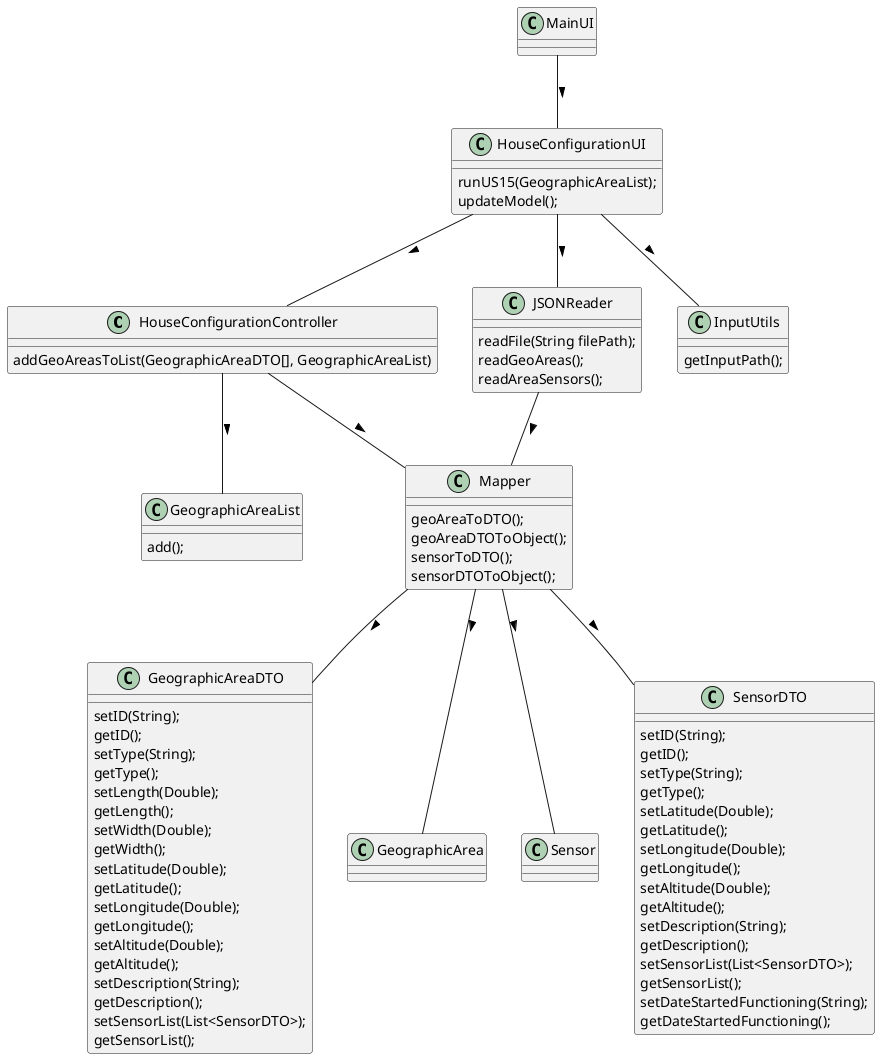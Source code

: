 @startuml

class HouseConfigurationController
class HouseConfigurationUI
class JSONReader
class Mapper
class GeographicAreaDTO
class GeographicAreaList
class GeographicArea
class Sensor
class InputUtils

MainUI -- HouseConfigurationUI : >
HouseConfigurationUI -- JSONReader : >
HouseConfigurationUI -- InputUtils : >
JSONReader -- Mapper : >
Mapper -- GeographicAreaDTO : >
HouseConfigurationUI -- HouseConfigurationController : >
HouseConfigurationController -- Mapper : >
Mapper -- GeographicArea : >
Mapper -- Sensor : >
HouseConfigurationController -- GeographicAreaList : >
Mapper -- SensorDTO : >

class HouseConfigurationUI {
runUS15(GeographicAreaList);
updateModel();
}

class JSONReader {
readFile(String filePath);
readGeoAreas();
readAreaSensors();
}

class HouseConfigurationController {
addGeoAreasToList(GeographicAreaDTO[], GeographicAreaList)
}

class Mapper {
geoAreaToDTO();
geoAreaDTOToObject();
sensorToDTO();
sensorDTOToObject();
}

class GeographicAreaList{
add();
}

class InputUtils{
getInputPath();
}


class GeographicAreaDTO{
setID(String);
getID();
setType(String);
getType();
setLength(Double);
getLength();
setWidth(Double);
getWidth();
setLatitude(Double);
getLatitude();
setLongitude(Double);
getLongitude();
setAltitude(Double);
getAltitude();
setDescription(String);
getDescription();
setSensorList(List<SensorDTO>);
getSensorList();
}

class SensorDTO{
setID(String);
getID();
setType(String);
getType();
setLatitude(Double);
getLatitude();
setLongitude(Double);
getLongitude();
setAltitude(Double);
getAltitude();
setDescription(String);
getDescription();
setSensorList(List<SensorDTO>);
getSensorList();
setDateStartedFunctioning(String);
getDateStartedFunctioning();
}

@enduml